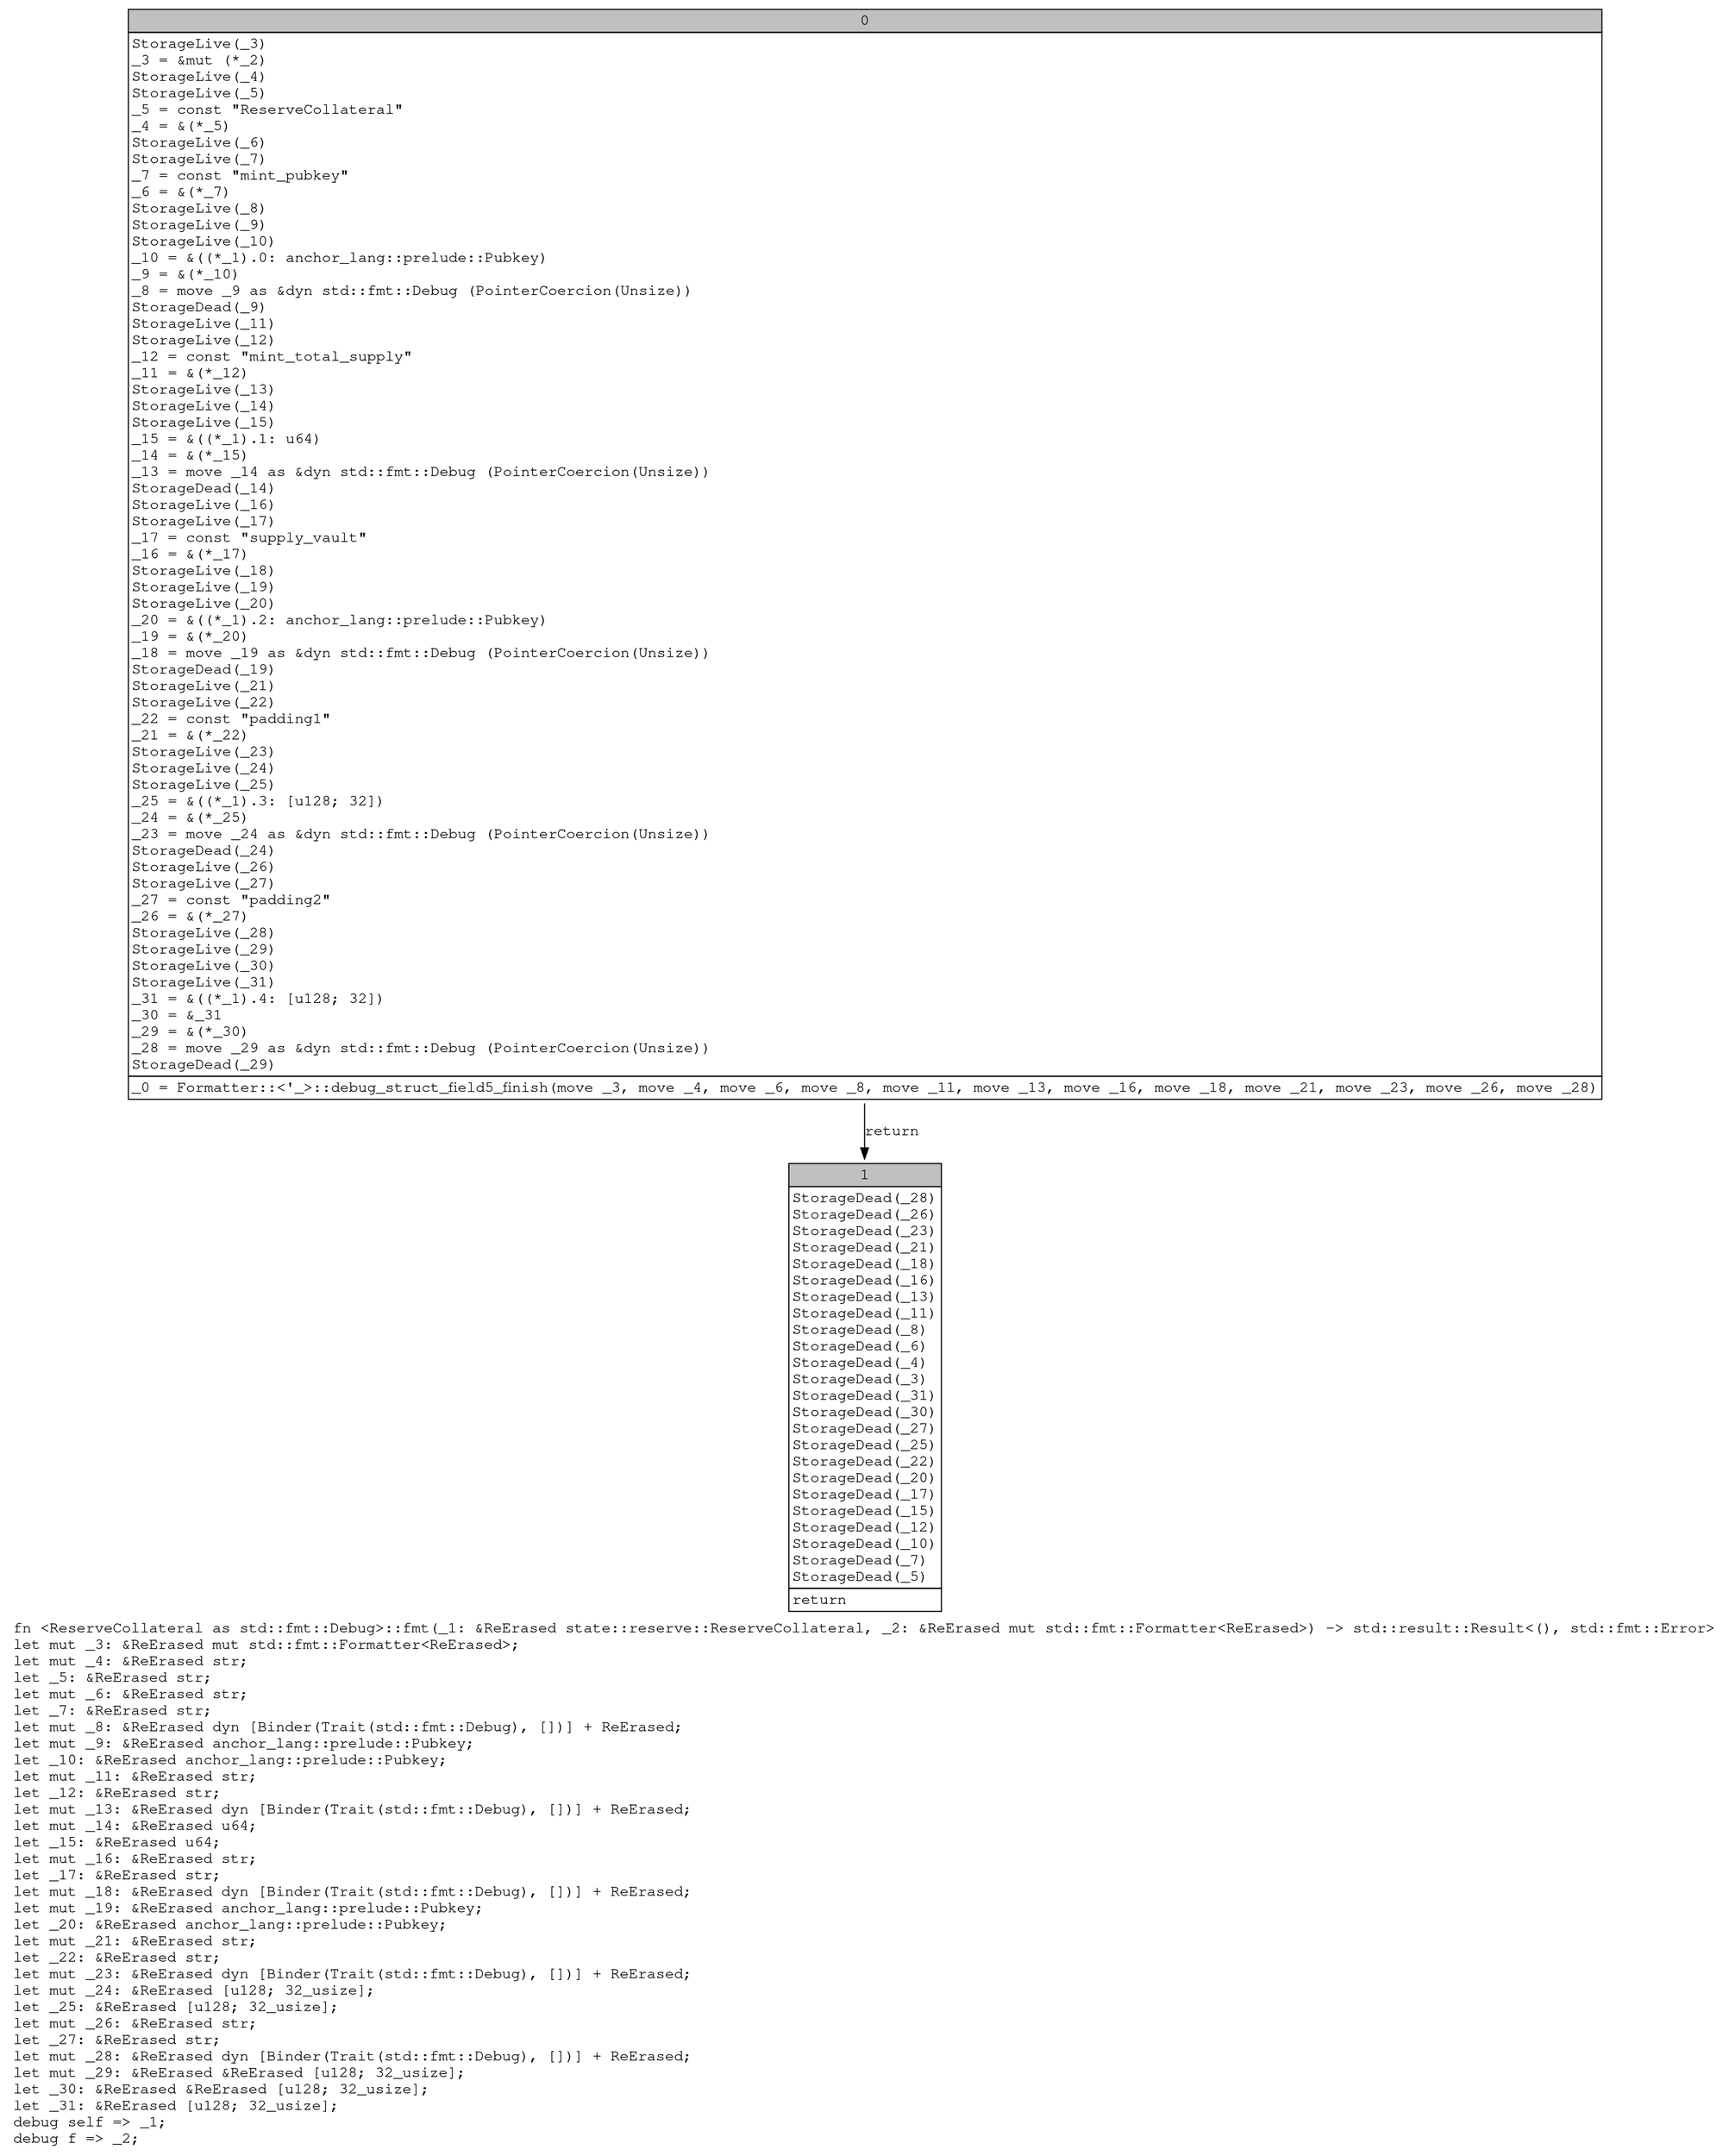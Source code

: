 digraph Mir_0_9447 {
    graph [fontname="Courier, monospace"];
    node [fontname="Courier, monospace"];
    edge [fontname="Courier, monospace"];
    label=<fn &lt;ReserveCollateral as std::fmt::Debug&gt;::fmt(_1: &amp;ReErased state::reserve::ReserveCollateral, _2: &amp;ReErased mut std::fmt::Formatter&lt;ReErased&gt;) -&gt; std::result::Result&lt;(), std::fmt::Error&gt;<br align="left"/>let mut _3: &amp;ReErased mut std::fmt::Formatter&lt;ReErased&gt;;<br align="left"/>let mut _4: &amp;ReErased str;<br align="left"/>let _5: &amp;ReErased str;<br align="left"/>let mut _6: &amp;ReErased str;<br align="left"/>let _7: &amp;ReErased str;<br align="left"/>let mut _8: &amp;ReErased dyn [Binder(Trait(std::fmt::Debug), [])] + ReErased;<br align="left"/>let mut _9: &amp;ReErased anchor_lang::prelude::Pubkey;<br align="left"/>let _10: &amp;ReErased anchor_lang::prelude::Pubkey;<br align="left"/>let mut _11: &amp;ReErased str;<br align="left"/>let _12: &amp;ReErased str;<br align="left"/>let mut _13: &amp;ReErased dyn [Binder(Trait(std::fmt::Debug), [])] + ReErased;<br align="left"/>let mut _14: &amp;ReErased u64;<br align="left"/>let _15: &amp;ReErased u64;<br align="left"/>let mut _16: &amp;ReErased str;<br align="left"/>let _17: &amp;ReErased str;<br align="left"/>let mut _18: &amp;ReErased dyn [Binder(Trait(std::fmt::Debug), [])] + ReErased;<br align="left"/>let mut _19: &amp;ReErased anchor_lang::prelude::Pubkey;<br align="left"/>let _20: &amp;ReErased anchor_lang::prelude::Pubkey;<br align="left"/>let mut _21: &amp;ReErased str;<br align="left"/>let _22: &amp;ReErased str;<br align="left"/>let mut _23: &amp;ReErased dyn [Binder(Trait(std::fmt::Debug), [])] + ReErased;<br align="left"/>let mut _24: &amp;ReErased [u128; 32_usize];<br align="left"/>let _25: &amp;ReErased [u128; 32_usize];<br align="left"/>let mut _26: &amp;ReErased str;<br align="left"/>let _27: &amp;ReErased str;<br align="left"/>let mut _28: &amp;ReErased dyn [Binder(Trait(std::fmt::Debug), [])] + ReErased;<br align="left"/>let mut _29: &amp;ReErased &amp;ReErased [u128; 32_usize];<br align="left"/>let _30: &amp;ReErased &amp;ReErased [u128; 32_usize];<br align="left"/>let _31: &amp;ReErased [u128; 32_usize];<br align="left"/>debug self =&gt; _1;<br align="left"/>debug f =&gt; _2;<br align="left"/>>;
    bb0__0_9447 [shape="none", label=<<table border="0" cellborder="1" cellspacing="0"><tr><td bgcolor="gray" align="center" colspan="1">0</td></tr><tr><td align="left" balign="left">StorageLive(_3)<br/>_3 = &amp;mut (*_2)<br/>StorageLive(_4)<br/>StorageLive(_5)<br/>_5 = const &quot;ReserveCollateral&quot;<br/>_4 = &amp;(*_5)<br/>StorageLive(_6)<br/>StorageLive(_7)<br/>_7 = const &quot;mint_pubkey&quot;<br/>_6 = &amp;(*_7)<br/>StorageLive(_8)<br/>StorageLive(_9)<br/>StorageLive(_10)<br/>_10 = &amp;((*_1).0: anchor_lang::prelude::Pubkey)<br/>_9 = &amp;(*_10)<br/>_8 = move _9 as &amp;dyn std::fmt::Debug (PointerCoercion(Unsize))<br/>StorageDead(_9)<br/>StorageLive(_11)<br/>StorageLive(_12)<br/>_12 = const &quot;mint_total_supply&quot;<br/>_11 = &amp;(*_12)<br/>StorageLive(_13)<br/>StorageLive(_14)<br/>StorageLive(_15)<br/>_15 = &amp;((*_1).1: u64)<br/>_14 = &amp;(*_15)<br/>_13 = move _14 as &amp;dyn std::fmt::Debug (PointerCoercion(Unsize))<br/>StorageDead(_14)<br/>StorageLive(_16)<br/>StorageLive(_17)<br/>_17 = const &quot;supply_vault&quot;<br/>_16 = &amp;(*_17)<br/>StorageLive(_18)<br/>StorageLive(_19)<br/>StorageLive(_20)<br/>_20 = &amp;((*_1).2: anchor_lang::prelude::Pubkey)<br/>_19 = &amp;(*_20)<br/>_18 = move _19 as &amp;dyn std::fmt::Debug (PointerCoercion(Unsize))<br/>StorageDead(_19)<br/>StorageLive(_21)<br/>StorageLive(_22)<br/>_22 = const &quot;padding1&quot;<br/>_21 = &amp;(*_22)<br/>StorageLive(_23)<br/>StorageLive(_24)<br/>StorageLive(_25)<br/>_25 = &amp;((*_1).3: [u128; 32])<br/>_24 = &amp;(*_25)<br/>_23 = move _24 as &amp;dyn std::fmt::Debug (PointerCoercion(Unsize))<br/>StorageDead(_24)<br/>StorageLive(_26)<br/>StorageLive(_27)<br/>_27 = const &quot;padding2&quot;<br/>_26 = &amp;(*_27)<br/>StorageLive(_28)<br/>StorageLive(_29)<br/>StorageLive(_30)<br/>StorageLive(_31)<br/>_31 = &amp;((*_1).4: [u128; 32])<br/>_30 = &amp;_31<br/>_29 = &amp;(*_30)<br/>_28 = move _29 as &amp;dyn std::fmt::Debug (PointerCoercion(Unsize))<br/>StorageDead(_29)<br/></td></tr><tr><td align="left">_0 = Formatter::&lt;'_&gt;::debug_struct_field5_finish(move _3, move _4, move _6, move _8, move _11, move _13, move _16, move _18, move _21, move _23, move _26, move _28)</td></tr></table>>];
    bb1__0_9447 [shape="none", label=<<table border="0" cellborder="1" cellspacing="0"><tr><td bgcolor="gray" align="center" colspan="1">1</td></tr><tr><td align="left" balign="left">StorageDead(_28)<br/>StorageDead(_26)<br/>StorageDead(_23)<br/>StorageDead(_21)<br/>StorageDead(_18)<br/>StorageDead(_16)<br/>StorageDead(_13)<br/>StorageDead(_11)<br/>StorageDead(_8)<br/>StorageDead(_6)<br/>StorageDead(_4)<br/>StorageDead(_3)<br/>StorageDead(_31)<br/>StorageDead(_30)<br/>StorageDead(_27)<br/>StorageDead(_25)<br/>StorageDead(_22)<br/>StorageDead(_20)<br/>StorageDead(_17)<br/>StorageDead(_15)<br/>StorageDead(_12)<br/>StorageDead(_10)<br/>StorageDead(_7)<br/>StorageDead(_5)<br/></td></tr><tr><td align="left">return</td></tr></table>>];
    bb0__0_9447 -> bb1__0_9447 [label="return"];
}
